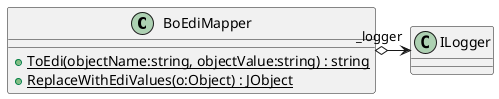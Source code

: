 @startuml
class BoEdiMapper {
    + {static} ToEdi(objectName:string, objectValue:string) : string
    + {static} ReplaceWithEdiValues(o:Object) : JObject
}
BoEdiMapper o-> "_logger" ILogger
@enduml

